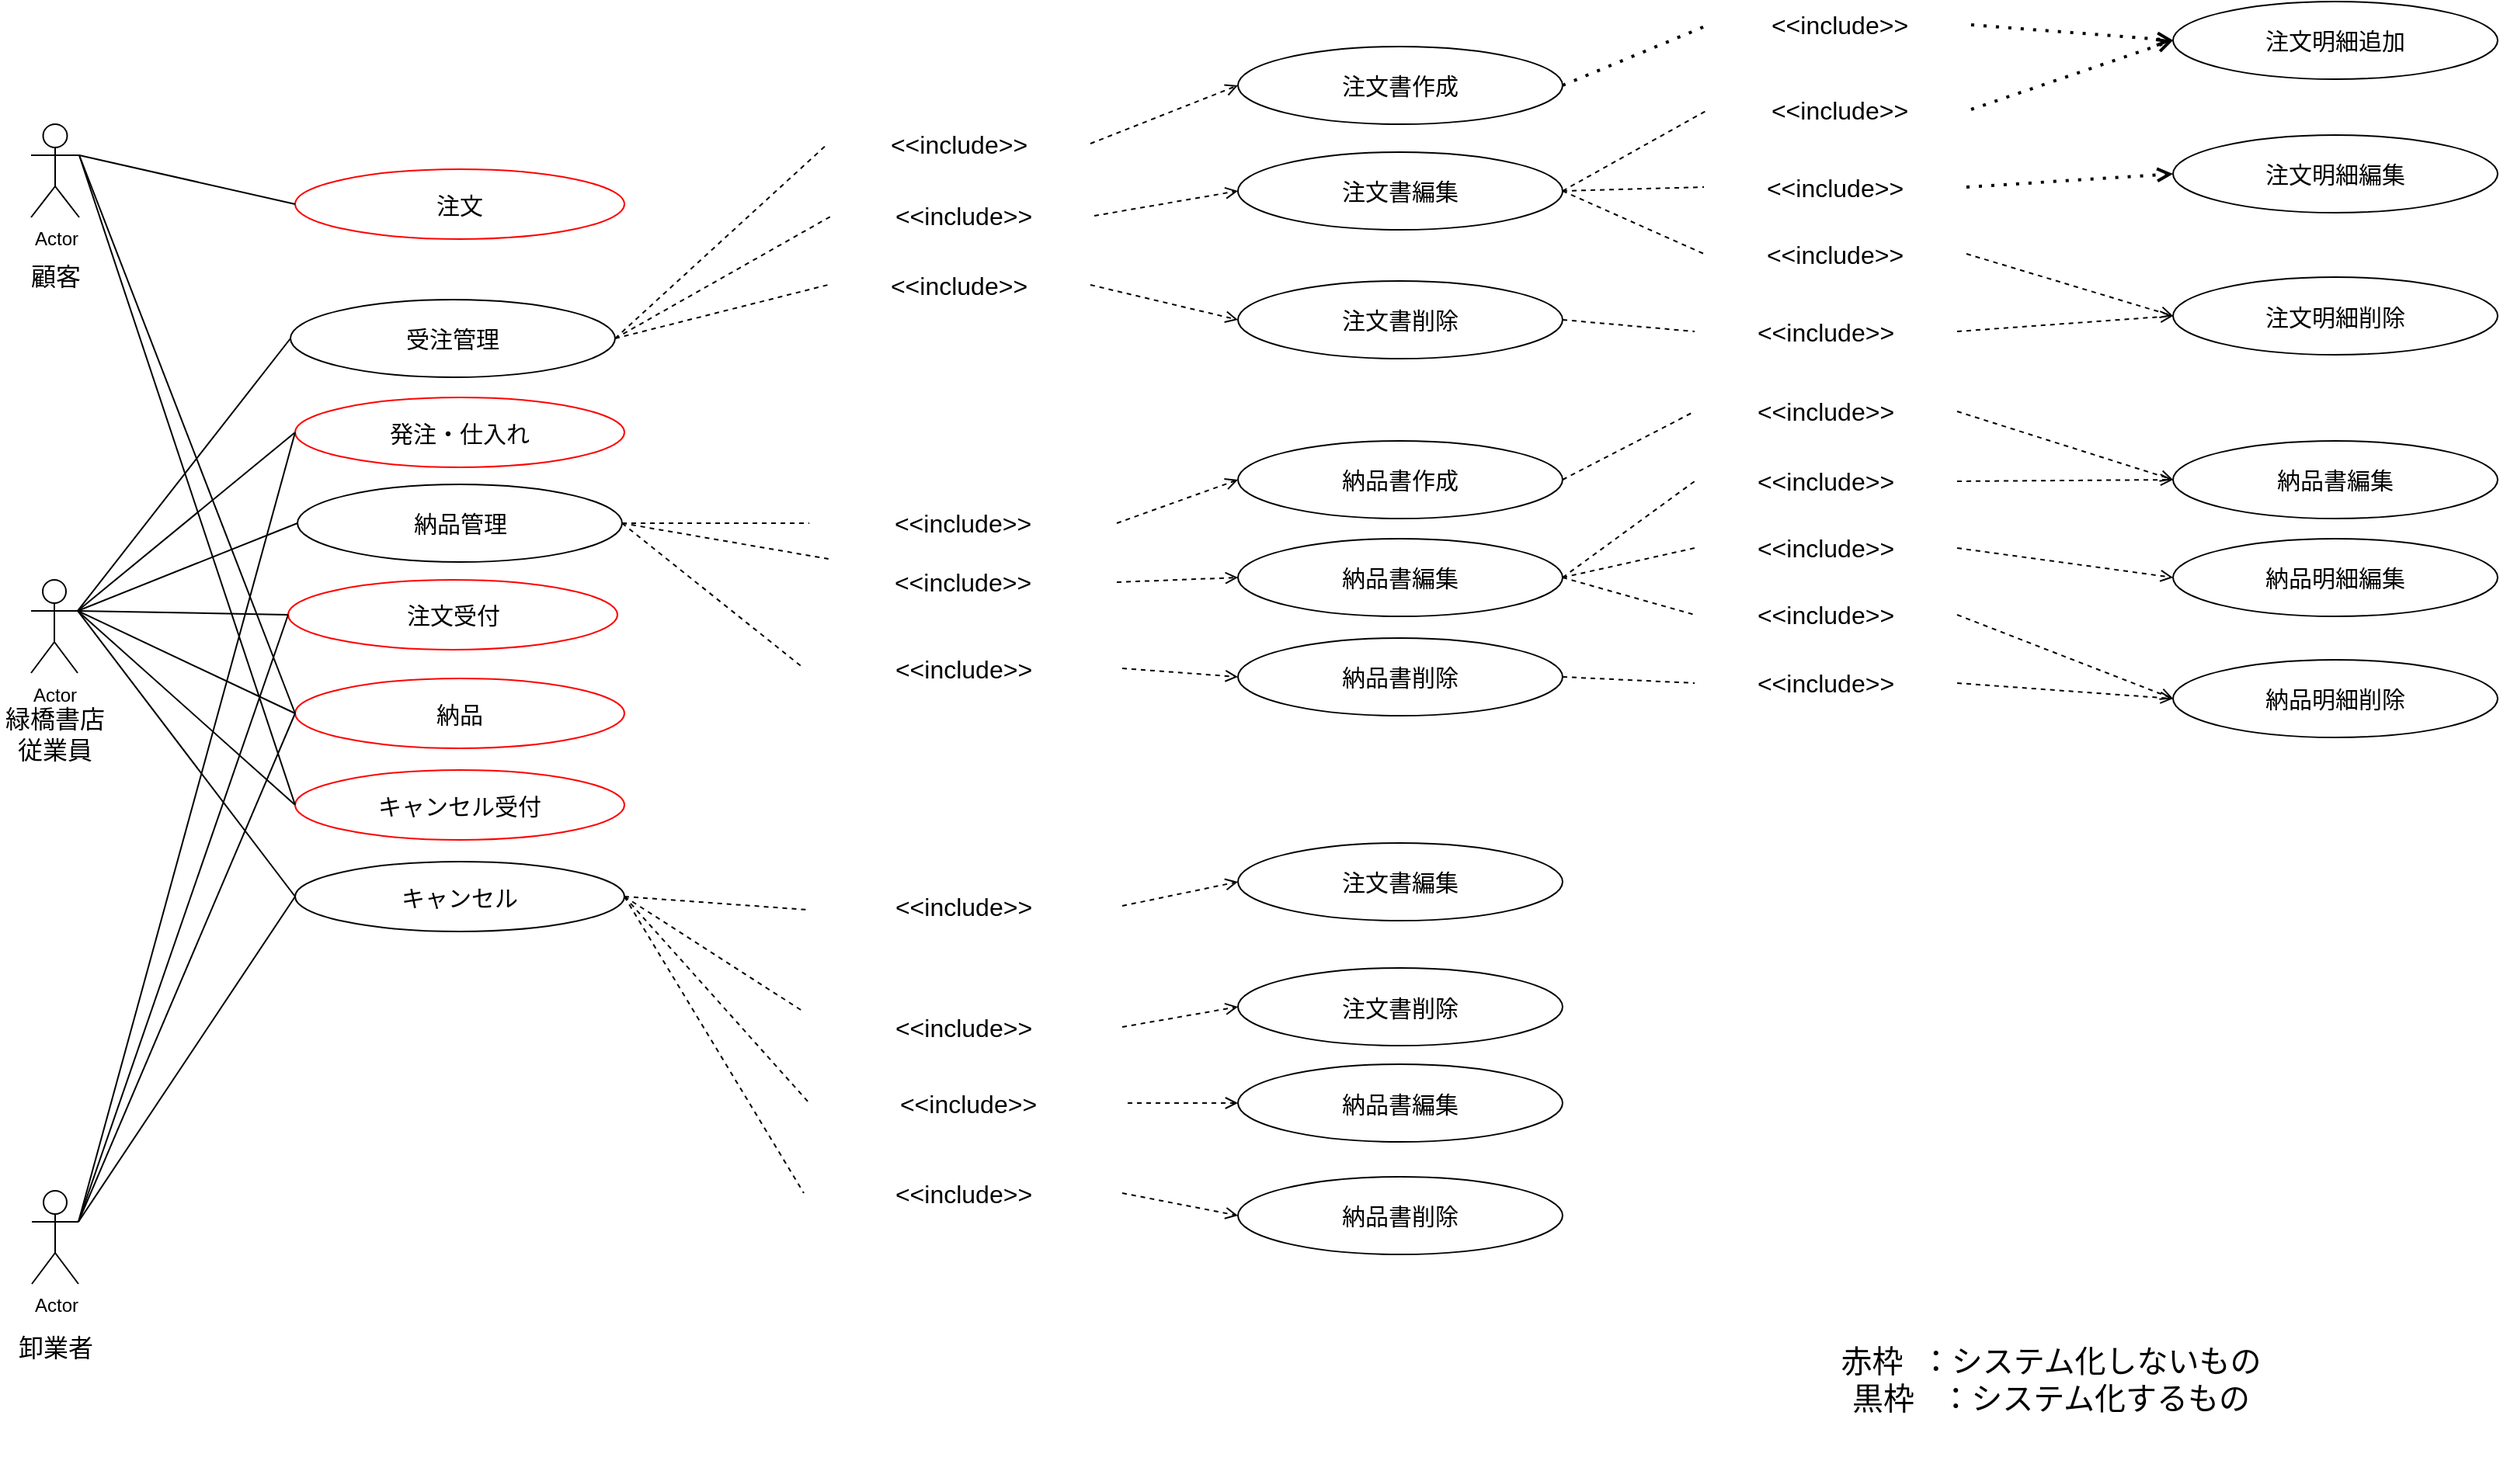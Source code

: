 <mxfile version="26.0.4">
  <diagram name="ページ1" id="LJMYpoDgD2iDaUYEIXJ2">
    <mxGraphModel dx="1512" dy="1229" grid="0" gridSize="10" guides="1" tooltips="1" connect="1" arrows="1" fold="1" page="0" pageScale="1" pageWidth="827" pageHeight="1169" math="0" shadow="0">
      <root>
        <mxCell id="0" />
        <mxCell id="1" parent="0" />
        <mxCell id="DdD0bRKDaQGQOf437jC_-1" value="Actor" style="shape=umlActor;verticalLabelPosition=bottom;verticalAlign=top;html=1;outlineConnect=0;" parent="1" vertex="1">
          <mxGeometry x="-442" y="-15" width="31" height="60" as="geometry" />
        </mxCell>
        <mxCell id="DdD0bRKDaQGQOf437jC_-2" value="Actor" style="shape=umlActor;verticalLabelPosition=bottom;verticalAlign=top;html=1;outlineConnect=0;" parent="1" vertex="1">
          <mxGeometry x="-441.5" y="672" width="30" height="60" as="geometry" />
        </mxCell>
        <mxCell id="DdD0bRKDaQGQOf437jC_-3" value="緑橋書店従業員" style="text;html=1;align=center;verticalAlign=middle;whiteSpace=wrap;rounded=0;fontSize=16;" parent="1" vertex="1">
          <mxGeometry x="-462" y="363" width="71" height="30" as="geometry" />
        </mxCell>
        <mxCell id="DdD0bRKDaQGQOf437jC_-4" value="顧客" style="text;html=1;align=center;verticalAlign=middle;whiteSpace=wrap;rounded=0;fontSize=16;" parent="1" vertex="1">
          <mxGeometry x="-456.5" y="68" width="60" height="30" as="geometry" />
        </mxCell>
        <mxCell id="DdD0bRKDaQGQOf437jC_-5" value="卸業者" style="text;html=1;align=center;verticalAlign=middle;whiteSpace=wrap;rounded=0;fontSize=16;" parent="1" vertex="1">
          <mxGeometry x="-456.5" y="758" width="60" height="30" as="geometry" />
        </mxCell>
        <mxCell id="DdD0bRKDaQGQOf437jC_-6" value="" style="endArrow=none;html=1;rounded=0;fontSize=12;startSize=8;endSize=8;curved=1;entryX=0;entryY=0.5;entryDx=0;entryDy=0;exitX=1;exitY=0.333;exitDx=0;exitDy=0;exitPerimeter=0;" parent="1" source="DdD0bRKDaQGQOf437jC_-45" target="DdD0bRKDaQGQOf437jC_-63" edge="1">
          <mxGeometry width="50" height="50" relative="1" as="geometry">
            <mxPoint x="-484" y="106.95" as="sourcePoint" />
            <mxPoint x="-357.627" y="100.995" as="targetPoint" />
          </mxGeometry>
        </mxCell>
        <mxCell id="DdD0bRKDaQGQOf437jC_-7" value="" style="endArrow=none;html=1;rounded=0;fontSize=12;startSize=8;endSize=8;curved=1;entryX=0;entryY=0.5;entryDx=0;entryDy=0;exitX=1;exitY=0.333;exitDx=0;exitDy=0;exitPerimeter=0;" parent="1" source="DdD0bRKDaQGQOf437jC_-45" target="DdD0bRKDaQGQOf437jC_-66" edge="1">
          <mxGeometry width="50" height="50" relative="1" as="geometry">
            <mxPoint x="-403.5" y="42" as="sourcePoint" />
            <mxPoint x="-276.5" y="178.5" as="targetPoint" />
          </mxGeometry>
        </mxCell>
        <mxCell id="DdD0bRKDaQGQOf437jC_-8" value="注文受付" style="ellipse;whiteSpace=wrap;html=1;strokeColor=#FF0000;fontSize=15;" parent="1" vertex="1">
          <mxGeometry x="-276.5" y="278.5" width="212" height="45" as="geometry" />
        </mxCell>
        <mxCell id="DdD0bRKDaQGQOf437jC_-9" value="" style="endArrow=open;dashed=1;html=1;rounded=0;entryX=0;entryY=0.5;entryDx=0;entryDy=0;exitX=1;exitY=0.5;exitDx=0;exitDy=0;endFill=0;" parent="1" source="DdD0bRKDaQGQOf437jC_-35" target="DdD0bRKDaQGQOf437jC_-60" edge="1">
          <mxGeometry width="50" height="50" relative="1" as="geometry">
            <mxPoint x="220" y="-109" as="sourcePoint" />
            <mxPoint x="288" y="-272" as="targetPoint" />
          </mxGeometry>
        </mxCell>
        <mxCell id="DdD0bRKDaQGQOf437jC_-10" value="" style="endArrow=open;dashed=1;html=1;rounded=0;entryX=0;entryY=0.5;entryDx=0;entryDy=0;exitX=1;exitY=0.5;exitDx=0;exitDy=0;endFill=0;" parent="1" source="DdD0bRKDaQGQOf437jC_-36" target="DdD0bRKDaQGQOf437jC_-62" edge="1">
          <mxGeometry width="50" height="50" relative="1" as="geometry">
            <mxPoint x="213" y="-100" as="sourcePoint" />
            <mxPoint x="286.0" y="-134.5" as="targetPoint" />
          </mxGeometry>
        </mxCell>
        <mxCell id="DdD0bRKDaQGQOf437jC_-11" value="" style="endArrow=open;dashed=1;html=1;rounded=0;entryX=0;entryY=0.5;entryDx=0;entryDy=0;exitX=1;exitY=0.5;exitDx=0;exitDy=0;endFill=0;" parent="1" source="DdD0bRKDaQGQOf437jC_-37" target="DdD0bRKDaQGQOf437jC_-61" edge="1">
          <mxGeometry width="50" height="50" relative="1" as="geometry">
            <mxPoint x="197" y="-97" as="sourcePoint" />
            <mxPoint x="288.0" y="-5.5" as="targetPoint" />
          </mxGeometry>
        </mxCell>
        <mxCell id="DdD0bRKDaQGQOf437jC_-12" value="" style="endArrow=open;dashed=1;html=1;rounded=0;entryX=0;entryY=0.5;entryDx=0;entryDy=0;exitX=1;exitY=0.5;exitDx=0;exitDy=0;endFill=0;" parent="1" source="DdD0bRKDaQGQOf437jC_-39" target="DdD0bRKDaQGQOf437jC_-55" edge="1">
          <mxGeometry width="50" height="50" relative="1" as="geometry">
            <mxPoint x="243" y="235" as="sourcePoint" />
            <mxPoint x="354.0" y="220" as="targetPoint" />
          </mxGeometry>
        </mxCell>
        <mxCell id="DdD0bRKDaQGQOf437jC_-13" value="" style="endArrow=open;dashed=1;html=1;rounded=0;entryX=0;entryY=0.5;entryDx=0;entryDy=0;exitX=1;exitY=0.5;exitDx=0;exitDy=0;endFill=0;" parent="1" source="DdD0bRKDaQGQOf437jC_-41" target="DdD0bRKDaQGQOf437jC_-54" edge="1">
          <mxGeometry width="50" height="50" relative="1" as="geometry">
            <mxPoint x="225" y="63" as="sourcePoint" />
            <mxPoint x="373.0" y="331" as="targetPoint" />
          </mxGeometry>
        </mxCell>
        <mxCell id="DdD0bRKDaQGQOf437jC_-14" value="" style="endArrow=open;dashed=1;html=1;rounded=0;exitX=1;exitY=0.5;exitDx=0;exitDy=0;entryX=0;entryY=0.5;entryDx=0;entryDy=0;endFill=0;" parent="1" source="DdD0bRKDaQGQOf437jC_-43" target="DdD0bRKDaQGQOf437jC_-53" edge="1">
          <mxGeometry width="50" height="50" relative="1" as="geometry">
            <mxPoint x="221" y="69" as="sourcePoint" />
            <mxPoint x="383.0" y="449.5" as="targetPoint" />
            <Array as="points" />
          </mxGeometry>
        </mxCell>
        <mxCell id="DdD0bRKDaQGQOf437jC_-15" value="" style="endArrow=open;dashed=1;html=1;dashPattern=1 3;strokeWidth=2;rounded=0;entryX=0;entryY=0.5;entryDx=0;entryDy=0;exitX=1;exitY=0.5;exitDx=0;exitDy=0;endFill=0;" parent="1" source="DdD0bRKDaQGQOf437jC_-24" target="DdD0bRKDaQGQOf437jC_-57" edge="1">
          <mxGeometry width="50" height="50" relative="1" as="geometry">
            <mxPoint x="474" y="-98" as="sourcePoint" />
            <mxPoint x="951.0" y="-274.75" as="targetPoint" />
          </mxGeometry>
        </mxCell>
        <mxCell id="DdD0bRKDaQGQOf437jC_-16" value="" style="endArrow=open;dashed=1;html=1;rounded=0;exitX=1;exitY=0.5;exitDx=0;exitDy=0;entryX=0;entryY=0.5;entryDx=0;entryDy=0;endFill=0;" parent="1" source="DdD0bRKDaQGQOf437jC_-32" target="DdD0bRKDaQGQOf437jC_-59" edge="1">
          <mxGeometry width="50" height="50" relative="1" as="geometry">
            <mxPoint x="457" y="-44" as="sourcePoint" />
            <mxPoint x="957.0" y="-127" as="targetPoint" />
          </mxGeometry>
        </mxCell>
        <mxCell id="DdD0bRKDaQGQOf437jC_-17" value="" style="endArrow=open;dashed=1;html=1;dashPattern=1 3;strokeWidth=2;rounded=0;entryX=0;entryY=0.5;entryDx=0;entryDy=0;exitX=1;exitY=0.5;exitDx=0;exitDy=0;endFill=0;" parent="1" source="DdD0bRKDaQGQOf437jC_-34" target="DdD0bRKDaQGQOf437jC_-57" edge="1">
          <mxGeometry width="50" height="50" relative="1" as="geometry">
            <mxPoint x="515" y="-107" as="sourcePoint" />
            <mxPoint x="948.0" y="-432.5" as="targetPoint" />
          </mxGeometry>
        </mxCell>
        <mxCell id="DdD0bRKDaQGQOf437jC_-18" value="" style="endArrow=open;dashed=1;html=1;rounded=0;entryX=0;entryY=0.5;entryDx=0;entryDy=0;exitX=1;exitY=0.5;exitDx=0;exitDy=0;endFill=0;" parent="1" source="DdD0bRKDaQGQOf437jC_-23" target="DdD0bRKDaQGQOf437jC_-59" edge="1">
          <mxGeometry width="50" height="50" relative="1" as="geometry">
            <mxPoint x="523" y="-105" as="sourcePoint" />
            <mxPoint x="957.0" y="-127" as="targetPoint" />
          </mxGeometry>
        </mxCell>
        <mxCell id="DdD0bRKDaQGQOf437jC_-19" value="" style="endArrow=open;dashed=1;html=1;rounded=0;entryX=0;entryY=0.5;entryDx=0;entryDy=0;exitX=1;exitY=0.5;exitDx=0;exitDy=0;endFill=0;" parent="1" source="DdD0bRKDaQGQOf437jC_-26" target="DdD0bRKDaQGQOf437jC_-65" edge="1">
          <mxGeometry width="50" height="50" relative="1" as="geometry">
            <mxPoint x="467" y="77" as="sourcePoint" />
            <mxPoint x="919.0" y="238" as="targetPoint" />
          </mxGeometry>
        </mxCell>
        <mxCell id="DdD0bRKDaQGQOf437jC_-20" value="" style="endArrow=open;dashed=1;html=1;rounded=0;exitX=1;exitY=0.5;exitDx=0;exitDy=0;entryX=0;entryY=0.5;entryDx=0;entryDy=0;endFill=0;" parent="1" source="DdD0bRKDaQGQOf437jC_-30" target="DdD0bRKDaQGQOf437jC_-56" edge="1">
          <mxGeometry width="50" height="50" relative="1" as="geometry">
            <mxPoint x="489" y="138" as="sourcePoint" />
            <mxPoint x="925" y="393" as="targetPoint" />
          </mxGeometry>
        </mxCell>
        <mxCell id="DdD0bRKDaQGQOf437jC_-21" value="" style="endArrow=open;dashed=1;html=1;rounded=0;exitX=1;exitY=0.5;exitDx=0;exitDy=0;entryX=0;entryY=0.5;entryDx=0;entryDy=0;endFill=0;" parent="1" source="DdD0bRKDaQGQOf437jC_-28" target="DdD0bRKDaQGQOf437jC_-64" edge="1">
          <mxGeometry width="50" height="50" relative="1" as="geometry">
            <mxPoint x="469" y="77" as="sourcePoint" />
            <mxPoint x="930.0" y="176" as="targetPoint" />
          </mxGeometry>
        </mxCell>
        <mxCell id="DdD0bRKDaQGQOf437jC_-22" value="" style="endArrow=none;dashed=1;html=1;rounded=0;exitX=1;exitY=0.5;exitDx=0;exitDy=0;entryX=0;entryY=0.5;entryDx=0;entryDy=0;" parent="1" source="DdD0bRKDaQGQOf437jC_-62" target="DdD0bRKDaQGQOf437jC_-23" edge="1">
          <mxGeometry width="50" height="50" relative="1" as="geometry">
            <mxPoint x="519.0" y="-134.5" as="sourcePoint" />
            <mxPoint x="788" y="-52" as="targetPoint" />
          </mxGeometry>
        </mxCell>
        <mxCell id="DdD0bRKDaQGQOf437jC_-23" value="&amp;lt;&amp;lt;include&amp;gt;&amp;gt;" style="text;html=1;align=center;verticalAlign=middle;whiteSpace=wrap;rounded=0;fontSize=16;" parent="1" vertex="1">
          <mxGeometry x="635" y="53.5" width="169" height="30" as="geometry" />
        </mxCell>
        <mxCell id="DdD0bRKDaQGQOf437jC_-24" value="&amp;lt;&amp;lt;include&amp;gt;&amp;gt;" style="text;html=1;align=center;verticalAlign=middle;whiteSpace=wrap;rounded=0;fontSize=16;" parent="1" vertex="1">
          <mxGeometry x="638" y="-41" width="169" height="33" as="geometry" />
        </mxCell>
        <mxCell id="DdD0bRKDaQGQOf437jC_-25" value="" style="endArrow=none;dashed=1;html=1;rounded=0;exitX=1;exitY=0.5;exitDx=0;exitDy=0;entryX=0;entryY=0.5;entryDx=0;entryDy=0;" parent="1" source="DdD0bRKDaQGQOf437jC_-55" target="DdD0bRKDaQGQOf437jC_-28" edge="1">
          <mxGeometry width="50" height="50" relative="1" as="geometry">
            <mxPoint x="498" y="117" as="sourcePoint" />
            <mxPoint x="658" y="234" as="targetPoint" />
            <Array as="points" />
          </mxGeometry>
        </mxCell>
        <mxCell id="DdD0bRKDaQGQOf437jC_-26" value="&amp;lt;&amp;lt;include&amp;gt;&amp;gt;" style="text;html=1;align=center;verticalAlign=middle;whiteSpace=wrap;rounded=0;fontSize=16;" parent="1" vertex="1">
          <mxGeometry x="629" y="243" width="169" height="30" as="geometry" />
        </mxCell>
        <mxCell id="DdD0bRKDaQGQOf437jC_-27" value="" style="endArrow=none;dashed=1;html=1;rounded=0;exitX=1;exitY=0.5;exitDx=0;exitDy=0;entryX=0;entryY=0.5;entryDx=0;entryDy=0;" parent="1" source="DdD0bRKDaQGQOf437jC_-53" target="DdD0bRKDaQGQOf437jC_-30" edge="1">
          <mxGeometry width="50" height="50" relative="1" as="geometry">
            <mxPoint x="602.0" y="331" as="sourcePoint" />
            <mxPoint x="786" y="45" as="targetPoint" />
          </mxGeometry>
        </mxCell>
        <mxCell id="DdD0bRKDaQGQOf437jC_-28" value="&amp;lt;&amp;lt;include&amp;gt;&amp;gt;" style="text;html=1;align=center;verticalAlign=middle;whiteSpace=wrap;rounded=0;fontSize=16;" parent="1" vertex="1">
          <mxGeometry x="629" y="155" width="169" height="30" as="geometry" />
        </mxCell>
        <mxCell id="DdD0bRKDaQGQOf437jC_-29" value="" style="endArrow=none;dashed=1;html=1;rounded=0;exitX=1;exitY=0.5;exitDx=0;exitDy=0;entryX=0;entryY=0.5;entryDx=0;entryDy=0;" parent="1" source="DdD0bRKDaQGQOf437jC_-54" target="DdD0bRKDaQGQOf437jC_-26" edge="1">
          <mxGeometry width="50" height="50" relative="1" as="geometry">
            <mxPoint x="557.0" y="220" as="sourcePoint" />
            <mxPoint x="642" y="281" as="targetPoint" />
          </mxGeometry>
        </mxCell>
        <mxCell id="DdD0bRKDaQGQOf437jC_-30" value="&amp;lt;&amp;lt;include&amp;gt;&amp;gt;" style="text;html=1;align=center;verticalAlign=middle;whiteSpace=wrap;rounded=0;fontSize=16;" parent="1" vertex="1">
          <mxGeometry x="629" y="330" width="169" height="30" as="geometry" />
        </mxCell>
        <mxCell id="DdD0bRKDaQGQOf437jC_-31" value="" style="endArrow=none;dashed=1;html=1;rounded=0;exitX=1;exitY=0.5;exitDx=0;exitDy=0;entryX=0;entryY=0.5;entryDx=0;entryDy=0;" parent="1" source="DdD0bRKDaQGQOf437jC_-61" target="DdD0bRKDaQGQOf437jC_-32" edge="1">
          <mxGeometry width="50" height="50" relative="1" as="geometry">
            <mxPoint x="503.0" y="-5.5" as="sourcePoint" />
            <mxPoint x="622" y="22" as="targetPoint" />
          </mxGeometry>
        </mxCell>
        <mxCell id="DdD0bRKDaQGQOf437jC_-32" value="&amp;lt;&amp;lt;include&amp;gt;&amp;gt;" style="text;html=1;align=center;verticalAlign=middle;whiteSpace=wrap;rounded=0;fontSize=16;" parent="1" vertex="1">
          <mxGeometry x="629" y="103.5" width="169" height="30" as="geometry" />
        </mxCell>
        <mxCell id="DdD0bRKDaQGQOf437jC_-33" value="" style="endArrow=none;dashed=1;html=1;dashPattern=1 3;strokeWidth=2;rounded=0;exitX=1;exitY=0.5;exitDx=0;exitDy=0;entryX=0;entryY=0.5;entryDx=0;entryDy=0;" parent="1" source="DdD0bRKDaQGQOf437jC_-60" target="DdD0bRKDaQGQOf437jC_-34" edge="1">
          <mxGeometry width="50" height="50" relative="1" as="geometry">
            <mxPoint x="519.0" y="-134.5" as="sourcePoint" />
            <mxPoint x="600" y="-297" as="targetPoint" />
          </mxGeometry>
        </mxCell>
        <mxCell id="DdD0bRKDaQGQOf437jC_-34" value="&amp;lt;&amp;lt;include&amp;gt;&amp;gt;" style="text;html=1;align=center;verticalAlign=middle;whiteSpace=wrap;rounded=0;fontSize=16;" parent="1" vertex="1">
          <mxGeometry x="638" y="-94" width="169" height="30" as="geometry" />
        </mxCell>
        <mxCell id="DdD0bRKDaQGQOf437jC_-35" value="&amp;lt;&amp;lt;include&amp;gt;&amp;gt;" style="text;html=1;align=center;verticalAlign=middle;whiteSpace=wrap;rounded=0;fontSize=16;" parent="1" vertex="1">
          <mxGeometry x="71" y="-17.5" width="169" height="30" as="geometry" />
        </mxCell>
        <mxCell id="DdD0bRKDaQGQOf437jC_-36" value="&amp;lt;&amp;lt;include&amp;gt;&amp;gt;" style="text;html=1;align=center;verticalAlign=middle;whiteSpace=wrap;rounded=0;fontSize=16;" parent="1" vertex="1">
          <mxGeometry x="73.5" y="29" width="169" height="30" as="geometry" />
        </mxCell>
        <mxCell id="DdD0bRKDaQGQOf437jC_-37" value="&amp;lt;&amp;lt;include&amp;gt;&amp;gt;" style="text;html=1;align=center;verticalAlign=middle;whiteSpace=wrap;rounded=0;fontSize=16;" parent="1" vertex="1">
          <mxGeometry x="71" y="73.5" width="169" height="30" as="geometry" />
        </mxCell>
        <mxCell id="DdD0bRKDaQGQOf437jC_-38" value="" style="endArrow=none;dashed=1;html=1;rounded=0;entryX=0;entryY=0.5;entryDx=0;entryDy=0;exitX=1;exitY=0.5;exitDx=0;exitDy=0;" parent="1" source="DdD0bRKDaQGQOf437jC_-47" target="DdD0bRKDaQGQOf437jC_-39" edge="1">
          <mxGeometry width="50" height="50" relative="1" as="geometry">
            <mxPoint x="-15" y="265" as="sourcePoint" />
            <mxPoint x="296" y="57" as="targetPoint" />
          </mxGeometry>
        </mxCell>
        <mxCell id="DdD0bRKDaQGQOf437jC_-39" value="&amp;lt;&amp;lt;include&amp;gt;&amp;gt;" style="text;html=1;align=center;verticalAlign=middle;whiteSpace=wrap;rounded=0;fontSize=16;" parent="1" vertex="1">
          <mxGeometry x="59" y="227" width="198" height="30" as="geometry" />
        </mxCell>
        <mxCell id="DdD0bRKDaQGQOf437jC_-40" value="" style="endArrow=none;dashed=1;html=1;rounded=0;exitX=1;exitY=0.5;exitDx=0;exitDy=0;" parent="1" source="DdD0bRKDaQGQOf437jC_-47" target="DdD0bRKDaQGQOf437jC_-41" edge="1">
          <mxGeometry width="50" height="50" relative="1" as="geometry">
            <mxPoint x="-128" y="71" as="sourcePoint" />
            <mxPoint x="32" y="118" as="targetPoint" />
          </mxGeometry>
        </mxCell>
        <mxCell id="DdD0bRKDaQGQOf437jC_-41" value="&amp;lt;&amp;lt;include&amp;gt;&amp;gt;" style="text;html=1;align=center;verticalAlign=middle;whiteSpace=wrap;rounded=0;fontSize=16;" parent="1" vertex="1">
          <mxGeometry x="59" y="265" width="198" height="30" as="geometry" />
        </mxCell>
        <mxCell id="DdD0bRKDaQGQOf437jC_-42" value="" style="endArrow=none;dashed=1;html=1;rounded=0;entryX=0;entryY=0.5;entryDx=0;entryDy=0;exitX=1;exitY=0.5;exitDx=0;exitDy=0;" parent="1" source="DdD0bRKDaQGQOf437jC_-47" target="DdD0bRKDaQGQOf437jC_-43" edge="1">
          <mxGeometry width="50" height="50" relative="1" as="geometry">
            <mxPoint x="-63" y="242" as="sourcePoint" />
            <mxPoint x="62" y="158" as="targetPoint" />
            <Array as="points" />
          </mxGeometry>
        </mxCell>
        <mxCell id="DdD0bRKDaQGQOf437jC_-43" value="&amp;lt;&amp;lt;include&amp;gt;&amp;gt;" style="text;html=1;align=center;verticalAlign=middle;whiteSpace=wrap;rounded=0;fontSize=16;" parent="1" vertex="1">
          <mxGeometry x="55.5" y="316" width="205" height="39" as="geometry" />
        </mxCell>
        <mxCell id="DdD0bRKDaQGQOf437jC_-44" value="" style="endArrow=none;dashed=1;html=1;rounded=0;entryX=0;entryY=0.5;entryDx=0;entryDy=0;exitX=1;exitY=0.5;exitDx=0;exitDy=0;" parent="1" source="DdD0bRKDaQGQOf437jC_-62" target="DdD0bRKDaQGQOf437jC_-24" edge="1">
          <mxGeometry width="50" height="50" relative="1" as="geometry">
            <mxPoint x="519.0" y="-134.5" as="sourcePoint" />
            <mxPoint x="612" y="-69" as="targetPoint" />
          </mxGeometry>
        </mxCell>
        <mxCell id="DdD0bRKDaQGQOf437jC_-45" value="Actor" style="shape=umlActor;verticalLabelPosition=bottom;verticalAlign=top;html=1;outlineConnect=0;" parent="1" vertex="1">
          <mxGeometry x="-442" y="278.5" width="30" height="60" as="geometry" />
        </mxCell>
        <mxCell id="DdD0bRKDaQGQOf437jC_-46" value="赤枠&amp;nbsp; ：システム化しないもの&lt;div style=&quot;font-size: 20px;&quot;&gt;黒枠&amp;nbsp; &amp;nbsp;：システム化するもの&lt;/div&gt;" style="text;strokeColor=none;fillColor=none;html=1;align=center;verticalAlign=middle;whiteSpace=wrap;rounded=0;fontSize=20;" parent="1" vertex="1">
          <mxGeometry x="653" y="739" width="411" height="108" as="geometry" />
        </mxCell>
        <mxCell id="DdD0bRKDaQGQOf437jC_-47" value="納品管理" style="ellipse;whiteSpace=wrap;html=1;fontSize=15;" parent="1" vertex="1">
          <mxGeometry x="-270.5" y="217" width="209" height="50" as="geometry" />
        </mxCell>
        <mxCell id="DdD0bRKDaQGQOf437jC_-48" value="納品" style="ellipse;whiteSpace=wrap;html=1;strokeColor=#FF0000;fontSize=15;" parent="1" vertex="1">
          <mxGeometry x="-272" y="342" width="212" height="45" as="geometry" />
        </mxCell>
        <mxCell id="DdD0bRKDaQGQOf437jC_-49" value="" style="endArrow=none;html=1;rounded=0;entryX=0;entryY=0.5;entryDx=0;entryDy=0;exitX=1;exitY=0.333;exitDx=0;exitDy=0;exitPerimeter=0;" parent="1" source="DdD0bRKDaQGQOf437jC_-45" target="DdD0bRKDaQGQOf437jC_-8" edge="1">
          <mxGeometry width="50" height="50" relative="1" as="geometry">
            <mxPoint x="-393.5" y="52" as="sourcePoint" />
            <mxPoint x="-329" y="244" as="targetPoint" />
          </mxGeometry>
        </mxCell>
        <mxCell id="DdD0bRKDaQGQOf437jC_-50" value="" style="endArrow=none;html=1;rounded=0;entryX=0;entryY=0.5;entryDx=0;entryDy=0;exitX=1;exitY=0.333;exitDx=0;exitDy=0;exitPerimeter=0;" parent="1" source="DdD0bRKDaQGQOf437jC_-45" target="DdD0bRKDaQGQOf437jC_-48" edge="1">
          <mxGeometry width="50" height="50" relative="1" as="geometry">
            <mxPoint x="-388.5" y="385" as="sourcePoint" />
            <mxPoint x="-277.5" y="285" as="targetPoint" />
          </mxGeometry>
        </mxCell>
        <mxCell id="DdD0bRKDaQGQOf437jC_-51" value="" style="endArrow=none;html=1;rounded=0;entryX=0;entryY=0.5;entryDx=0;entryDy=0;exitX=1;exitY=0.333;exitDx=0;exitDy=0;exitPerimeter=0;" parent="1" source="DdD0bRKDaQGQOf437jC_-45" target="DdD0bRKDaQGQOf437jC_-47" edge="1">
          <mxGeometry width="50" height="50" relative="1" as="geometry">
            <mxPoint x="-418" y="271" as="sourcePoint" />
            <mxPoint x="-283" y="308" as="targetPoint" />
          </mxGeometry>
        </mxCell>
        <mxCell id="DdD0bRKDaQGQOf437jC_-52" value="" style="endArrow=none;html=1;rounded=0;entryX=0;entryY=0.5;entryDx=0;entryDy=0;exitX=1;exitY=0.333;exitDx=0;exitDy=0;exitPerimeter=0;" parent="1" source="DdD0bRKDaQGQOf437jC_-45" target="DdD0bRKDaQGQOf437jC_-67" edge="1">
          <mxGeometry width="50" height="50" relative="1" as="geometry">
            <mxPoint x="-413.5" y="269" as="sourcePoint" />
            <mxPoint x="-269.91" y="243" as="targetPoint" />
          </mxGeometry>
        </mxCell>
        <mxCell id="DdD0bRKDaQGQOf437jC_-53" value="納品書削除" style="ellipse;whiteSpace=wrap;html=1;fontSize=15;" parent="1" vertex="1">
          <mxGeometry x="335" y="316" width="209" height="50" as="geometry" />
        </mxCell>
        <mxCell id="DdD0bRKDaQGQOf437jC_-54" value="納品書編集" style="ellipse;whiteSpace=wrap;html=1;fontSize=15;" parent="1" vertex="1">
          <mxGeometry x="335" y="252" width="209" height="50" as="geometry" />
        </mxCell>
        <mxCell id="DdD0bRKDaQGQOf437jC_-55" value="納品書作成" style="ellipse;whiteSpace=wrap;html=1;fontSize=15;" parent="1" vertex="1">
          <mxGeometry x="335" y="189" width="209" height="50" as="geometry" />
        </mxCell>
        <mxCell id="DdD0bRKDaQGQOf437jC_-56" value="納品明細削除" style="ellipse;whiteSpace=wrap;html=1;fontSize=15;" parent="1" vertex="1">
          <mxGeometry x="937" y="330" width="209" height="50" as="geometry" />
        </mxCell>
        <mxCell id="DdD0bRKDaQGQOf437jC_-57" value="注文明細追加" style="ellipse;whiteSpace=wrap;html=1;fontSize=15;" parent="1" vertex="1">
          <mxGeometry x="937" y="-94" width="209" height="50" as="geometry" />
        </mxCell>
        <mxCell id="DdD0bRKDaQGQOf437jC_-58" value="注文明細編集" style="ellipse;whiteSpace=wrap;html=1;fontSize=15;" parent="1" vertex="1">
          <mxGeometry x="937" y="-8" width="209" height="50" as="geometry" />
        </mxCell>
        <mxCell id="DdD0bRKDaQGQOf437jC_-59" value="注文明細削除" style="ellipse;whiteSpace=wrap;html=1;fontSize=15;" parent="1" vertex="1">
          <mxGeometry x="937" y="83.5" width="209" height="50" as="geometry" />
        </mxCell>
        <mxCell id="DdD0bRKDaQGQOf437jC_-60" value="注文書作成" style="ellipse;whiteSpace=wrap;html=1;fontSize=15;" parent="1" vertex="1">
          <mxGeometry x="335" y="-65" width="209" height="50" as="geometry" />
        </mxCell>
        <mxCell id="DdD0bRKDaQGQOf437jC_-61" value="注文書削除" style="ellipse;whiteSpace=wrap;html=1;fontSize=15;" parent="1" vertex="1">
          <mxGeometry x="335" y="86" width="209" height="50" as="geometry" />
        </mxCell>
        <mxCell id="DdD0bRKDaQGQOf437jC_-62" value="注文書編集" style="ellipse;whiteSpace=wrap;html=1;fontSize=15;" parent="1" vertex="1">
          <mxGeometry x="335" y="3" width="209" height="50" as="geometry" />
        </mxCell>
        <mxCell id="DdD0bRKDaQGQOf437jC_-63" value="受注管理" style="ellipse;whiteSpace=wrap;html=1;fontSize=15;" parent="1" vertex="1">
          <mxGeometry x="-275" y="98" width="209" height="50" as="geometry" />
        </mxCell>
        <mxCell id="DdD0bRKDaQGQOf437jC_-64" value="納品書編集" style="ellipse;whiteSpace=wrap;html=1;fontSize=15;" parent="1" vertex="1">
          <mxGeometry x="937" y="189" width="209" height="50" as="geometry" />
        </mxCell>
        <mxCell id="DdD0bRKDaQGQOf437jC_-65" value="納品明細編集" style="ellipse;whiteSpace=wrap;html=1;fontSize=15;" parent="1" vertex="1">
          <mxGeometry x="937" y="252" width="209" height="50" as="geometry" />
        </mxCell>
        <mxCell id="DdD0bRKDaQGQOf437jC_-66" value="発注・仕入れ" style="ellipse;whiteSpace=wrap;html=1;strokeColor=#FF0000;fontSize=15;" parent="1" vertex="1">
          <mxGeometry x="-272" y="161" width="212" height="45" as="geometry" />
        </mxCell>
        <mxCell id="DdD0bRKDaQGQOf437jC_-67" value="キャンセル受付" style="ellipse;whiteSpace=wrap;html=1;strokeColor=#FF0000;fontSize=15;" parent="1" vertex="1">
          <mxGeometry x="-272" y="401" width="212" height="45" as="geometry" />
        </mxCell>
        <mxCell id="DdD0bRKDaQGQOf437jC_-68" value="&amp;lt;&amp;lt;include&amp;gt;&amp;gt;" style="text;html=1;align=center;verticalAlign=middle;whiteSpace=wrap;rounded=0;fontSize=16;" parent="1" vertex="1">
          <mxGeometry x="629" y="200" width="169" height="30" as="geometry" />
        </mxCell>
        <mxCell id="DdD0bRKDaQGQOf437jC_-69" value="" style="endArrow=none;dashed=1;html=1;rounded=0;exitX=1;exitY=0.5;exitDx=0;exitDy=0;entryX=0;entryY=0.5;entryDx=0;entryDy=0;" parent="1" source="DdD0bRKDaQGQOf437jC_-54" target="DdD0bRKDaQGQOf437jC_-68" edge="1">
          <mxGeometry width="50" height="50" relative="1" as="geometry">
            <mxPoint x="554" y="287" as="sourcePoint" />
            <mxPoint x="652" y="302" as="targetPoint" />
          </mxGeometry>
        </mxCell>
        <mxCell id="DdD0bRKDaQGQOf437jC_-70" value="" style="endArrow=open;dashed=1;html=1;rounded=0;entryX=0;entryY=0.5;entryDx=0;entryDy=0;exitX=1;exitY=0.5;exitDx=0;exitDy=0;endFill=0;" parent="1" source="DdD0bRKDaQGQOf437jC_-68" target="DdD0bRKDaQGQOf437jC_-64" edge="1">
          <mxGeometry width="50" height="50" relative="1" as="geometry">
            <mxPoint x="821" y="302" as="sourcePoint" />
            <mxPoint x="947" y="296" as="targetPoint" />
          </mxGeometry>
        </mxCell>
        <mxCell id="DdD0bRKDaQGQOf437jC_-71" value="&amp;lt;&amp;lt;include&amp;gt;&amp;gt;" style="text;html=1;align=center;verticalAlign=middle;whiteSpace=wrap;rounded=0;fontSize=16;" parent="1" vertex="1">
          <mxGeometry x="629" y="286" width="169" height="30" as="geometry" />
        </mxCell>
        <mxCell id="DdD0bRKDaQGQOf437jC_-72" value="" style="endArrow=none;dashed=1;html=1;rounded=0;entryX=0;entryY=0.5;entryDx=0;entryDy=0;exitX=1;exitY=0.5;exitDx=0;exitDy=0;" parent="1" source="DdD0bRKDaQGQOf437jC_-54" target="DdD0bRKDaQGQOf437jC_-71" edge="1">
          <mxGeometry width="50" height="50" relative="1" as="geometry">
            <mxPoint x="550" y="272" as="sourcePoint" />
            <mxPoint x="676" y="222" as="targetPoint" />
          </mxGeometry>
        </mxCell>
        <mxCell id="DdD0bRKDaQGQOf437jC_-73" value="" style="endArrow=open;dashed=1;html=1;rounded=0;exitX=1;exitY=0.5;exitDx=0;exitDy=0;entryX=0;entryY=0.5;entryDx=0;entryDy=0;endFill=0;" parent="1" source="DdD0bRKDaQGQOf437jC_-71" target="DdD0bRKDaQGQOf437jC_-56" edge="1">
          <mxGeometry width="50" height="50" relative="1" as="geometry">
            <mxPoint x="883" y="304" as="sourcePoint" />
            <mxPoint x="1005" y="239" as="targetPoint" />
          </mxGeometry>
        </mxCell>
        <mxCell id="DdD0bRKDaQGQOf437jC_-74" value="" style="endArrow=none;dashed=1;html=1;rounded=0;exitX=1;exitY=0.5;exitDx=0;exitDy=0;entryX=0;entryY=0.5;entryDx=0;entryDy=0;" parent="1" source="DdD0bRKDaQGQOf437jC_-63" target="DdD0bRKDaQGQOf437jC_-35" edge="1">
          <mxGeometry width="50" height="50" relative="1" as="geometry">
            <mxPoint x="-164.5" y="-49" as="sourcePoint" />
            <mxPoint x="17" y="-131" as="targetPoint" />
          </mxGeometry>
        </mxCell>
        <mxCell id="DdD0bRKDaQGQOf437jC_-75" value="" style="endArrow=none;dashed=1;html=1;rounded=0;entryX=0;entryY=0.5;entryDx=0;entryDy=0;exitX=1;exitY=0.5;exitDx=0;exitDy=0;" parent="1" source="DdD0bRKDaQGQOf437jC_-63" target="DdD0bRKDaQGQOf437jC_-36" edge="1">
          <mxGeometry width="50" height="50" relative="1" as="geometry">
            <mxPoint x="145" y="-148" as="sourcePoint" />
            <mxPoint x="308" y="-252" as="targetPoint" />
          </mxGeometry>
        </mxCell>
        <mxCell id="DdD0bRKDaQGQOf437jC_-76" value="" style="endArrow=none;dashed=1;html=1;rounded=0;entryX=0;entryY=0.5;entryDx=0;entryDy=0;exitX=1;exitY=0.5;exitDx=0;exitDy=0;" parent="1" source="DdD0bRKDaQGQOf437jC_-63" target="DdD0bRKDaQGQOf437jC_-37" edge="1">
          <mxGeometry width="50" height="50" relative="1" as="geometry">
            <mxPoint x="155" y="-138" as="sourcePoint" />
            <mxPoint x="318" y="-242" as="targetPoint" />
          </mxGeometry>
        </mxCell>
        <mxCell id="DdD0bRKDaQGQOf437jC_-77" value="" style="endArrow=none;dashed=1;html=1;rounded=0;exitX=1;exitY=0.5;exitDx=0;exitDy=0;entryX=0;entryY=0.5;entryDx=0;entryDy=0;" parent="1" source="DdD0bRKDaQGQOf437jC_-62" target="DdD0bRKDaQGQOf437jC_-78" edge="1">
          <mxGeometry width="50" height="50" relative="1" as="geometry">
            <mxPoint x="514" y="-45" as="sourcePoint" />
            <mxPoint x="659" y="-84" as="targetPoint" />
          </mxGeometry>
        </mxCell>
        <mxCell id="DdD0bRKDaQGQOf437jC_-78" value="&amp;lt;&amp;lt;include&amp;gt;&amp;gt;" style="text;html=1;align=center;verticalAlign=middle;whiteSpace=wrap;rounded=0;fontSize=16;" parent="1" vertex="1">
          <mxGeometry x="635" y="9" width="169" height="33" as="geometry" />
        </mxCell>
        <mxCell id="DdD0bRKDaQGQOf437jC_-79" value="" style="endArrow=open;dashed=1;html=1;dashPattern=1 3;strokeWidth=2;rounded=0;entryX=0;entryY=0.5;entryDx=0;entryDy=0;exitX=1;exitY=0.5;exitDx=0;exitDy=0;endFill=0;" parent="1" source="DdD0bRKDaQGQOf437jC_-78" target="DdD0bRKDaQGQOf437jC_-58" edge="1">
          <mxGeometry width="50" height="50" relative="1" as="geometry">
            <mxPoint x="814" y="-122" as="sourcePoint" />
            <mxPoint x="991" y="-188" as="targetPoint" />
          </mxGeometry>
        </mxCell>
        <mxCell id="DdD0bRKDaQGQOf437jC_-80" value="注文" style="ellipse;whiteSpace=wrap;html=1;strokeColor=#FF0000;fontSize=15;" parent="1" vertex="1">
          <mxGeometry x="-272" y="14" width="212" height="45" as="geometry" />
        </mxCell>
        <mxCell id="DdD0bRKDaQGQOf437jC_-81" value="" style="endArrow=none;html=1;rounded=0;exitX=1;exitY=0.333;exitDx=0;exitDy=0;exitPerimeter=0;entryX=0;entryY=0.5;entryDx=0;entryDy=0;" parent="1" source="DdD0bRKDaQGQOf437jC_-1" target="DdD0bRKDaQGQOf437jC_-80" edge="1">
          <mxGeometry width="50" height="50" relative="1" as="geometry">
            <mxPoint x="-351" y="-33" as="sourcePoint" />
            <mxPoint x="-301" y="-83" as="targetPoint" />
          </mxGeometry>
        </mxCell>
        <mxCell id="DdD0bRKDaQGQOf437jC_-82" value="" style="endArrow=none;html=1;rounded=0;entryX=0;entryY=0.5;entryDx=0;entryDy=0;exitX=1;exitY=0.333;exitDx=0;exitDy=0;exitPerimeter=0;" parent="1" source="DdD0bRKDaQGQOf437jC_-1" target="DdD0bRKDaQGQOf437jC_-67" edge="1">
          <mxGeometry width="50" height="50" relative="1" as="geometry">
            <mxPoint x="-408" y="-82" as="sourcePoint" />
            <mxPoint x="-329" y="28" as="targetPoint" />
          </mxGeometry>
        </mxCell>
        <mxCell id="DdD0bRKDaQGQOf437jC_-83" value="" style="endArrow=none;dashed=1;html=1;rounded=0;exitX=1;exitY=0.5;exitDx=0;exitDy=0;entryX=0.01;entryY=0.564;entryDx=0;entryDy=0;entryPerimeter=0;" parent="1" source="DdD0bRKDaQGQOf437jC_-91" target="DdD0bRKDaQGQOf437jC_-84" edge="1">
          <mxGeometry width="50" height="50" relative="1" as="geometry">
            <mxPoint x="-43" y="490" as="sourcePoint" />
            <mxPoint x="82" y="476" as="targetPoint" />
          </mxGeometry>
        </mxCell>
        <mxCell id="DdD0bRKDaQGQOf437jC_-84" value="&amp;lt;&amp;lt;include&amp;gt;&amp;gt;" style="text;html=1;align=center;verticalAlign=middle;whiteSpace=wrap;rounded=0;fontSize=16;" parent="1" vertex="1">
          <mxGeometry x="55.5" y="469" width="205" height="39" as="geometry" />
        </mxCell>
        <mxCell id="DdD0bRKDaQGQOf437jC_-85" value="" style="endArrow=open;dashed=1;html=1;rounded=0;exitX=1;exitY=0.5;exitDx=0;exitDy=0;entryX=0;entryY=0.5;entryDx=0;entryDy=0;endFill=0;" parent="1" source="DdD0bRKDaQGQOf437jC_-84" target="DdD0bRKDaQGQOf437jC_-86" edge="1">
          <mxGeometry width="50" height="50" relative="1" as="geometry">
            <mxPoint x="314" y="471" as="sourcePoint" />
            <mxPoint x="388" y="476" as="targetPoint" />
            <Array as="points" />
          </mxGeometry>
        </mxCell>
        <mxCell id="DdD0bRKDaQGQOf437jC_-86" value="注文書編集" style="ellipse;whiteSpace=wrap;html=1;fontSize=15;" parent="1" vertex="1">
          <mxGeometry x="335" y="448" width="209" height="50" as="geometry" />
        </mxCell>
        <mxCell id="DdD0bRKDaQGQOf437jC_-87" value="" style="endArrow=none;dashed=1;html=1;rounded=0;exitX=1;exitY=0.5;exitDx=0;exitDy=0;entryX=0;entryY=0.25;entryDx=0;entryDy=0;" parent="1" source="DdD0bRKDaQGQOf437jC_-91" target="DdD0bRKDaQGQOf437jC_-88" edge="1">
          <mxGeometry width="50" height="50" relative="1" as="geometry">
            <mxPoint x="-61.5" y="557" as="sourcePoint" />
            <mxPoint x="82" y="524" as="targetPoint" />
          </mxGeometry>
        </mxCell>
        <mxCell id="DdD0bRKDaQGQOf437jC_-88" value="&amp;lt;&amp;lt;include&amp;gt;&amp;gt;" style="text;html=1;align=center;verticalAlign=middle;whiteSpace=wrap;rounded=0;fontSize=16;" parent="1" vertex="1">
          <mxGeometry x="55.5" y="547" width="205" height="39" as="geometry" />
        </mxCell>
        <mxCell id="DdD0bRKDaQGQOf437jC_-89" value="" style="endArrow=open;dashed=1;html=1;rounded=0;exitX=1;exitY=0.5;exitDx=0;exitDy=0;endFill=0;entryX=0;entryY=0.5;entryDx=0;entryDy=0;" parent="1" source="DdD0bRKDaQGQOf437jC_-88" target="DdD0bRKDaQGQOf437jC_-90" edge="1">
          <mxGeometry width="50" height="50" relative="1" as="geometry">
            <mxPoint x="301" y="483" as="sourcePoint" />
            <mxPoint x="345" y="543" as="targetPoint" />
            <Array as="points" />
          </mxGeometry>
        </mxCell>
        <mxCell id="DdD0bRKDaQGQOf437jC_-90" value="注文書削除" style="ellipse;whiteSpace=wrap;html=1;fontSize=15;" parent="1" vertex="1">
          <mxGeometry x="335" y="528.5" width="209" height="50" as="geometry" />
        </mxCell>
        <mxCell id="DdD0bRKDaQGQOf437jC_-91" value="キャンセル" style="ellipse;whiteSpace=wrap;html=1;strokeColor=#080707;fontSize=15;" parent="1" vertex="1">
          <mxGeometry x="-272" y="460" width="212" height="45" as="geometry" />
        </mxCell>
        <mxCell id="DdD0bRKDaQGQOf437jC_-92" value="" style="endArrow=none;html=1;rounded=0;entryX=0;entryY=0.5;entryDx=0;entryDy=0;exitX=1;exitY=0.333;exitDx=0;exitDy=0;exitPerimeter=0;" parent="1" source="DdD0bRKDaQGQOf437jC_-45" target="DdD0bRKDaQGQOf437jC_-91" edge="1">
          <mxGeometry width="50" height="50" relative="1" as="geometry">
            <mxPoint x="-401" y="341" as="sourcePoint" />
            <mxPoint x="-262" y="499" as="targetPoint" />
          </mxGeometry>
        </mxCell>
        <mxCell id="DdD0bRKDaQGQOf437jC_-93" value="" style="endArrow=none;dashed=1;html=1;rounded=0;exitX=1;exitY=0.5;exitDx=0;exitDy=0;entryX=0;entryY=0.5;entryDx=0;entryDy=0;" parent="1" source="DdD0bRKDaQGQOf437jC_-91" target="DdD0bRKDaQGQOf437jC_-96" edge="1">
          <mxGeometry width="50" height="50" relative="1" as="geometry">
            <mxPoint x="4" y="745.5" as="sourcePoint" />
            <mxPoint x="38" y="655" as="targetPoint" />
          </mxGeometry>
        </mxCell>
        <mxCell id="DdD0bRKDaQGQOf437jC_-94" value="" style="endArrow=none;dashed=1;html=1;rounded=0;exitX=1;exitY=0.5;exitDx=0;exitDy=0;entryX=0;entryY=0.5;entryDx=0;entryDy=0;" parent="1" source="DdD0bRKDaQGQOf437jC_-91" target="DdD0bRKDaQGQOf437jC_-95" edge="1">
          <mxGeometry width="50" height="50" relative="1" as="geometry">
            <mxPoint x="-44" y="574" as="sourcePoint" />
            <mxPoint x="55" y="623" as="targetPoint" />
          </mxGeometry>
        </mxCell>
        <mxCell id="DdD0bRKDaQGQOf437jC_-95" value="&amp;lt;&amp;lt;include&amp;gt;&amp;gt;" style="text;html=1;align=center;verticalAlign=middle;whiteSpace=wrap;rounded=0;fontSize=16;" parent="1" vertex="1">
          <mxGeometry x="59" y="596" width="205" height="39" as="geometry" />
        </mxCell>
        <mxCell id="DdD0bRKDaQGQOf437jC_-96" value="&amp;lt;&amp;lt;include&amp;gt;&amp;gt;" style="text;html=1;align=center;verticalAlign=middle;whiteSpace=wrap;rounded=0;fontSize=16;" parent="1" vertex="1">
          <mxGeometry x="55.5" y="654" width="205" height="39" as="geometry" />
        </mxCell>
        <mxCell id="DdD0bRKDaQGQOf437jC_-97" value="" style="endArrow=open;dashed=1;html=1;rounded=0;exitX=1;exitY=0.5;exitDx=0;exitDy=0;endFill=0;entryX=0;entryY=0.5;entryDx=0;entryDy=0;" parent="1" source="DdD0bRKDaQGQOf437jC_-95" target="DdD0bRKDaQGQOf437jC_-99" edge="1">
          <mxGeometry width="50" height="50" relative="1" as="geometry">
            <mxPoint x="271" y="577" as="sourcePoint" />
            <mxPoint x="348" y="624" as="targetPoint" />
            <Array as="points" />
          </mxGeometry>
        </mxCell>
        <mxCell id="DdD0bRKDaQGQOf437jC_-98" value="" style="endArrow=open;dashed=1;html=1;rounded=0;exitX=1;exitY=0.5;exitDx=0;exitDy=0;endFill=0;entryX=0;entryY=0.5;entryDx=0;entryDy=0;" parent="1" source="DdD0bRKDaQGQOf437jC_-96" target="DdD0bRKDaQGQOf437jC_-100" edge="1">
          <mxGeometry width="50" height="50" relative="1" as="geometry">
            <mxPoint x="281" y="587" as="sourcePoint" />
            <mxPoint x="345" y="671" as="targetPoint" />
            <Array as="points" />
          </mxGeometry>
        </mxCell>
        <mxCell id="DdD0bRKDaQGQOf437jC_-99" value="納品書編集" style="ellipse;whiteSpace=wrap;html=1;fontSize=15;" parent="1" vertex="1">
          <mxGeometry x="335" y="590.5" width="209" height="50" as="geometry" />
        </mxCell>
        <mxCell id="DdD0bRKDaQGQOf437jC_-100" value="納品書削除" style="ellipse;whiteSpace=wrap;html=1;fontSize=15;" parent="1" vertex="1">
          <mxGeometry x="335" y="663" width="209" height="50" as="geometry" />
        </mxCell>
        <mxCell id="DdD0bRKDaQGQOf437jC_-101" value="" style="endArrow=none;html=1;rounded=0;entryX=0;entryY=0.5;entryDx=0;entryDy=0;exitX=1;exitY=0.333;exitDx=0;exitDy=0;exitPerimeter=0;" parent="1" source="DdD0bRKDaQGQOf437jC_-1" target="DdD0bRKDaQGQOf437jC_-48" edge="1">
          <mxGeometry width="50" height="50" relative="1" as="geometry">
            <mxPoint x="-387" y="-40" as="sourcePoint" />
            <mxPoint x="-262" y="499" as="targetPoint" />
          </mxGeometry>
        </mxCell>
        <mxCell id="DdD0bRKDaQGQOf437jC_-102" value="" style="endArrow=none;html=1;rounded=0;entryX=0;entryY=0.5;entryDx=0;entryDy=0;exitX=1;exitY=0.333;exitDx=0;exitDy=0;exitPerimeter=0;" parent="1" source="DdD0bRKDaQGQOf437jC_-2" target="DdD0bRKDaQGQOf437jC_-66" edge="1">
          <mxGeometry width="50" height="50" relative="1" as="geometry">
            <mxPoint x="-390.5" y="522" as="sourcePoint" />
            <mxPoint x="-255.5" y="745" as="targetPoint" />
          </mxGeometry>
        </mxCell>
        <mxCell id="DdD0bRKDaQGQOf437jC_-103" value="" style="endArrow=none;html=1;rounded=0;entryX=0;entryY=0.5;entryDx=0;entryDy=0;exitX=1;exitY=0.333;exitDx=0;exitDy=0;exitPerimeter=0;" parent="1" source="DdD0bRKDaQGQOf437jC_-2" target="DdD0bRKDaQGQOf437jC_-48" edge="1">
          <mxGeometry width="50" height="50" relative="1" as="geometry">
            <mxPoint x="-282" y="624" as="sourcePoint" />
            <mxPoint x="-147" y="847" as="targetPoint" />
          </mxGeometry>
        </mxCell>
        <mxCell id="DdD0bRKDaQGQOf437jC_-104" value="" style="endArrow=none;html=1;rounded=0;entryX=0;entryY=0.5;entryDx=0;entryDy=0;exitX=1;exitY=0.333;exitDx=0;exitDy=0;exitPerimeter=0;" parent="1" source="DdD0bRKDaQGQOf437jC_-2" target="DdD0bRKDaQGQOf437jC_-8" edge="1">
          <mxGeometry width="50" height="50" relative="1" as="geometry">
            <mxPoint x="-419" y="697" as="sourcePoint" />
            <mxPoint x="-262" y="436" as="targetPoint" />
          </mxGeometry>
        </mxCell>
        <mxCell id="DdD0bRKDaQGQOf437jC_-106" value="" style="endArrow=none;html=1;rounded=0;entryX=0;entryY=0.5;entryDx=0;entryDy=0;exitX=1;exitY=0.333;exitDx=0;exitDy=0;exitPerimeter=0;" parent="1" source="DdD0bRKDaQGQOf437jC_-2" target="DdD0bRKDaQGQOf437jC_-91" edge="1">
          <mxGeometry width="50" height="50" relative="1" as="geometry">
            <mxPoint x="-408" y="711" as="sourcePoint" />
            <mxPoint x="-262" y="375" as="targetPoint" />
          </mxGeometry>
        </mxCell>
      </root>
    </mxGraphModel>
  </diagram>
</mxfile>
